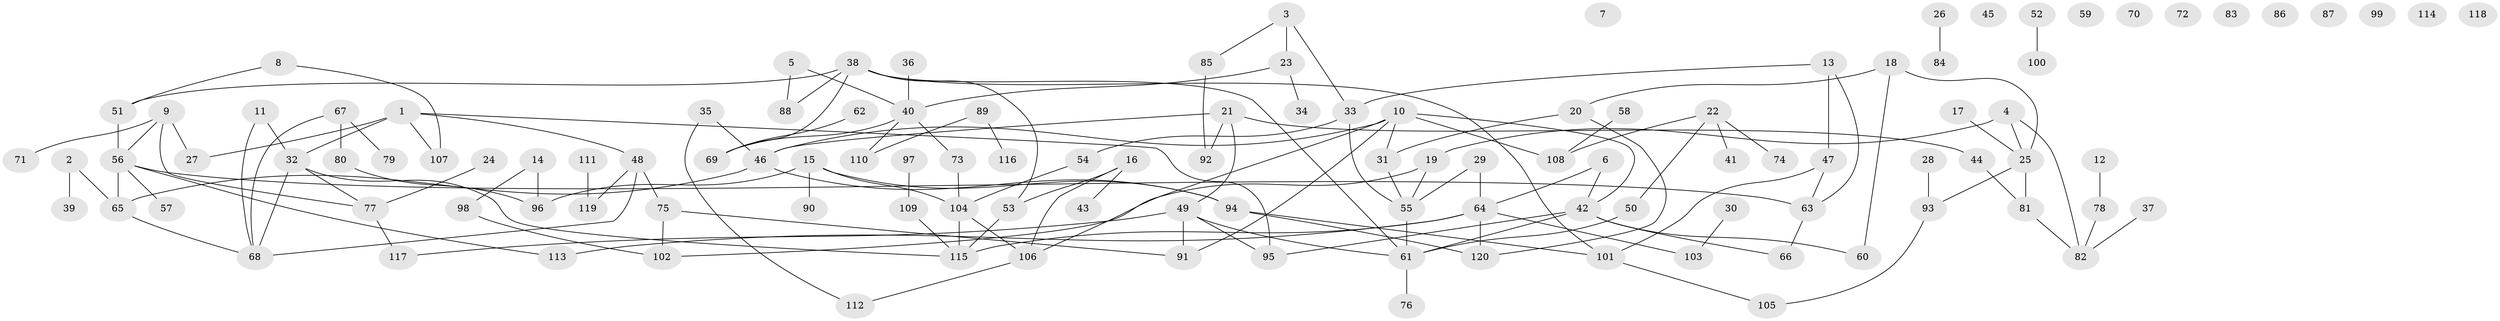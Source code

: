 // coarse degree distribution, {6: 0.09195402298850575, 2: 0.2413793103448276, 5: 0.06896551724137931, 3: 0.10344827586206896, 0: 0.13793103448275862, 7: 0.04597701149425287, 1: 0.2413793103448276, 4: 0.05747126436781609, 10: 0.011494252873563218}
// Generated by graph-tools (version 1.1) at 2025/41/03/06/25 10:41:23]
// undirected, 120 vertices, 148 edges
graph export_dot {
graph [start="1"]
  node [color=gray90,style=filled];
  1;
  2;
  3;
  4;
  5;
  6;
  7;
  8;
  9;
  10;
  11;
  12;
  13;
  14;
  15;
  16;
  17;
  18;
  19;
  20;
  21;
  22;
  23;
  24;
  25;
  26;
  27;
  28;
  29;
  30;
  31;
  32;
  33;
  34;
  35;
  36;
  37;
  38;
  39;
  40;
  41;
  42;
  43;
  44;
  45;
  46;
  47;
  48;
  49;
  50;
  51;
  52;
  53;
  54;
  55;
  56;
  57;
  58;
  59;
  60;
  61;
  62;
  63;
  64;
  65;
  66;
  67;
  68;
  69;
  70;
  71;
  72;
  73;
  74;
  75;
  76;
  77;
  78;
  79;
  80;
  81;
  82;
  83;
  84;
  85;
  86;
  87;
  88;
  89;
  90;
  91;
  92;
  93;
  94;
  95;
  96;
  97;
  98;
  99;
  100;
  101;
  102;
  103;
  104;
  105;
  106;
  107;
  108;
  109;
  110;
  111;
  112;
  113;
  114;
  115;
  116;
  117;
  118;
  119;
  120;
  1 -- 27;
  1 -- 32;
  1 -- 48;
  1 -- 95;
  1 -- 107;
  2 -- 39;
  2 -- 65;
  3 -- 23;
  3 -- 33;
  3 -- 85;
  4 -- 19;
  4 -- 25;
  4 -- 82;
  5 -- 40;
  5 -- 88;
  6 -- 42;
  6 -- 64;
  8 -- 51;
  8 -- 107;
  9 -- 27;
  9 -- 56;
  9 -- 71;
  9 -- 77;
  10 -- 31;
  10 -- 42;
  10 -- 46;
  10 -- 91;
  10 -- 106;
  10 -- 108;
  11 -- 32;
  11 -- 68;
  12 -- 78;
  13 -- 33;
  13 -- 47;
  13 -- 63;
  14 -- 96;
  14 -- 98;
  15 -- 90;
  15 -- 94;
  15 -- 96;
  15 -- 104;
  16 -- 43;
  16 -- 53;
  16 -- 106;
  17 -- 25;
  18 -- 20;
  18 -- 25;
  18 -- 60;
  19 -- 55;
  19 -- 102;
  20 -- 31;
  20 -- 120;
  21 -- 44;
  21 -- 46;
  21 -- 49;
  21 -- 92;
  22 -- 41;
  22 -- 50;
  22 -- 74;
  22 -- 108;
  23 -- 34;
  23 -- 40;
  24 -- 77;
  25 -- 81;
  25 -- 93;
  26 -- 84;
  28 -- 93;
  29 -- 55;
  29 -- 64;
  30 -- 103;
  31 -- 55;
  32 -- 68;
  32 -- 77;
  32 -- 115;
  33 -- 54;
  33 -- 55;
  35 -- 46;
  35 -- 112;
  36 -- 40;
  37 -- 82;
  38 -- 51;
  38 -- 53;
  38 -- 61;
  38 -- 69;
  38 -- 88;
  38 -- 101;
  40 -- 69;
  40 -- 73;
  40 -- 110;
  42 -- 60;
  42 -- 61;
  42 -- 66;
  42 -- 95;
  44 -- 81;
  46 -- 65;
  46 -- 94;
  47 -- 63;
  47 -- 101;
  48 -- 68;
  48 -- 75;
  48 -- 119;
  49 -- 61;
  49 -- 91;
  49 -- 95;
  49 -- 117;
  50 -- 61;
  51 -- 56;
  52 -- 100;
  53 -- 115;
  54 -- 104;
  55 -- 61;
  56 -- 57;
  56 -- 63;
  56 -- 65;
  56 -- 113;
  58 -- 108;
  61 -- 76;
  62 -- 69;
  63 -- 66;
  64 -- 103;
  64 -- 113;
  64 -- 115;
  64 -- 120;
  65 -- 68;
  67 -- 68;
  67 -- 79;
  67 -- 80;
  73 -- 104;
  75 -- 91;
  75 -- 102;
  77 -- 117;
  78 -- 82;
  80 -- 96;
  81 -- 82;
  85 -- 92;
  89 -- 110;
  89 -- 116;
  93 -- 105;
  94 -- 101;
  94 -- 120;
  97 -- 109;
  98 -- 102;
  101 -- 105;
  104 -- 106;
  104 -- 115;
  106 -- 112;
  109 -- 115;
  111 -- 119;
}
